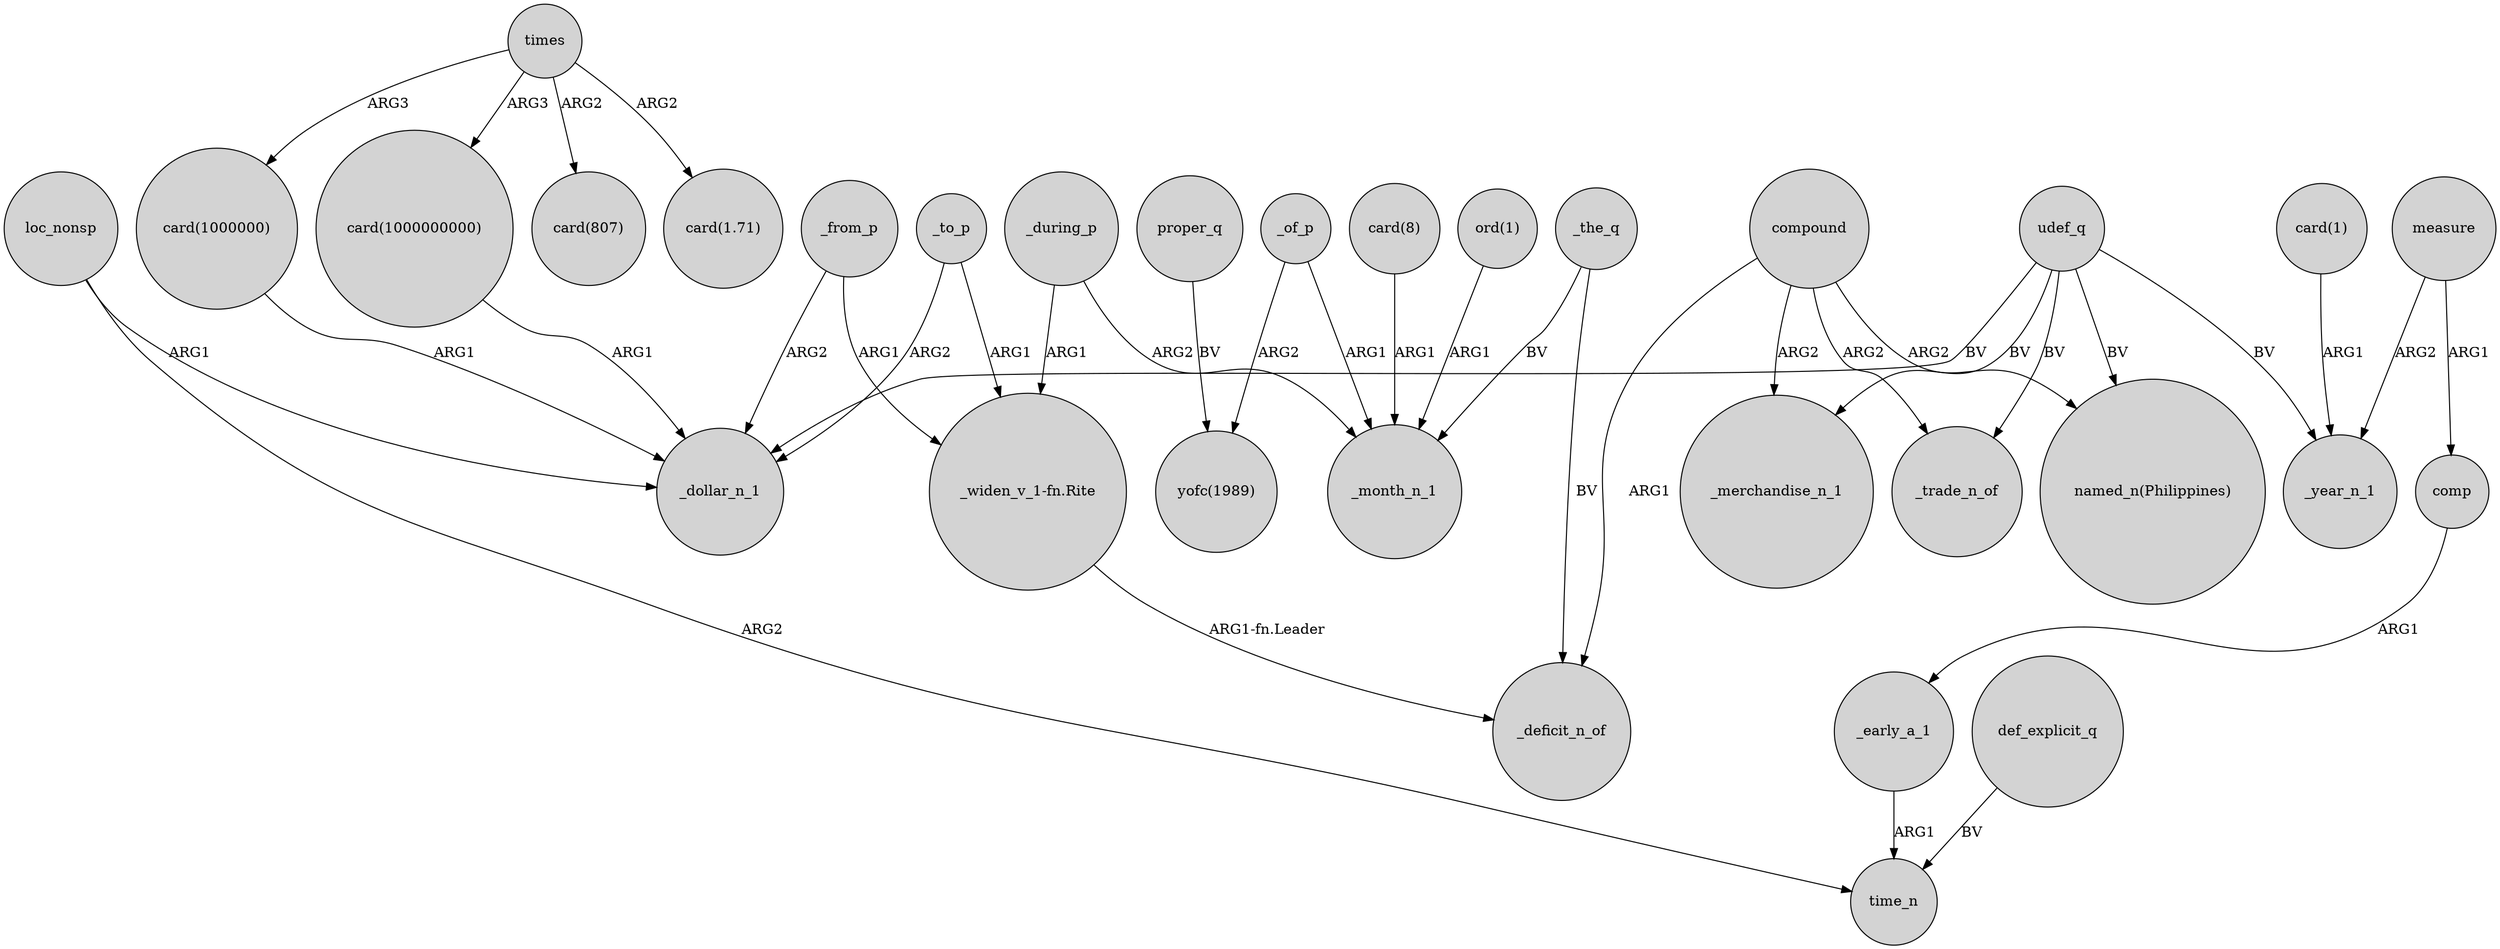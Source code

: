 digraph {
	node [shape=circle style=filled]
	_early_a_1 -> time_n [label=ARG1]
	"card(1000000000)" -> _dollar_n_1 [label=ARG1]
	loc_nonsp -> _dollar_n_1 [label=ARG1]
	"ord(1)" -> _month_n_1 [label=ARG1]
	"card(1)" -> _year_n_1 [label=ARG1]
	_the_q -> _month_n_1 [label=BV]
	compound -> "named_n(Philippines)" [label=ARG2]
	times -> "card(1000000)" [label=ARG3]
	comp -> _early_a_1 [label=ARG1]
	_to_p -> _dollar_n_1 [label=ARG2]
	times -> "card(1000000000)" [label=ARG3]
	_of_p -> "yofc(1989)" [label=ARG2]
	_from_p -> "_widen_v_1-fn.Rite" [label=ARG1]
	udef_q -> "named_n(Philippines)" [label=BV]
	measure -> _year_n_1 [label=ARG2]
	"card(8)" -> _month_n_1 [label=ARG1]
	_during_p -> "_widen_v_1-fn.Rite" [label=ARG1]
	udef_q -> _merchandise_n_1 [label=BV]
	_of_p -> _month_n_1 [label=ARG1]
	"_widen_v_1-fn.Rite" -> _deficit_n_of [label="ARG1-fn.Leader"]
	udef_q -> _dollar_n_1 [label=BV]
	proper_q -> "yofc(1989)" [label=BV]
	"card(1000000)" -> _dollar_n_1 [label=ARG1]
	compound -> _merchandise_n_1 [label=ARG2]
	compound -> _deficit_n_of [label=ARG1]
	udef_q -> _trade_n_of [label=BV]
	measure -> comp [label=ARG1]
	compound -> _trade_n_of [label=ARG2]
	def_explicit_q -> time_n [label=BV]
	udef_q -> _year_n_1 [label=BV]
	loc_nonsp -> time_n [label=ARG2]
	_the_q -> _deficit_n_of [label=BV]
	_during_p -> _month_n_1 [label=ARG2]
	times -> "card(807)" [label=ARG2]
	times -> "card(1.71)" [label=ARG2]
	_to_p -> "_widen_v_1-fn.Rite" [label=ARG1]
	_from_p -> _dollar_n_1 [label=ARG2]
}
